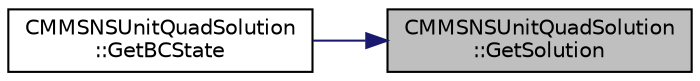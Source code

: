 digraph "CMMSNSUnitQuadSolution::GetSolution"
{
 // LATEX_PDF_SIZE
  edge [fontname="Helvetica",fontsize="10",labelfontname="Helvetica",labelfontsize="10"];
  node [fontname="Helvetica",fontsize="10",shape=record];
  rankdir="RL";
  Node1 [label="CMMSNSUnitQuadSolution\l::GetSolution",height=0.2,width=0.4,color="black", fillcolor="grey75", style="filled", fontcolor="black",tooltip="Get the exact solution at the current position and time."];
  Node1 -> Node2 [dir="back",color="midnightblue",fontsize="10",style="solid",fontname="Helvetica"];
  Node2 [label="CMMSNSUnitQuadSolution\l::GetBCState",height=0.2,width=0.4,color="black", fillcolor="white", style="filled",URL="$classCMMSNSUnitQuadSolution.html#add0b6c0ace10b6688b9a3b0f56dada6f",tooltip="Get the boundary conditions state for an exact solution."];
}
